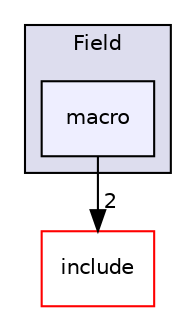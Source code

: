 digraph "/home/travis/build/AliceO2Group/AliceO2/Common/Field/macro" {
  bgcolor=transparent;
  compound=true
  node [ fontsize="10", fontname="Helvetica"];
  edge [ labelfontsize="10", labelfontname="Helvetica"];
  subgraph clusterdir_91c9f7c5ec503f33747eecaa76c19aa0 {
    graph [ bgcolor="#ddddee", pencolor="black", label="Field" fontname="Helvetica", fontsize="10", URL="dir_91c9f7c5ec503f33747eecaa76c19aa0.html"]
  dir_52d36c3ae19e0f1470982adc59f274fd [shape=box, label="macro", style="filled", fillcolor="#eeeeff", pencolor="black", URL="dir_52d36c3ae19e0f1470982adc59f274fd.html"];
  }
  dir_171455a88647a41369173dba8202b4e0 [shape=box label="include" color="red" URL="dir_171455a88647a41369173dba8202b4e0.html"];
  dir_52d36c3ae19e0f1470982adc59f274fd->dir_171455a88647a41369173dba8202b4e0 [headlabel="2", labeldistance=1.5 headhref="dir_000023_000021.html"];
}
